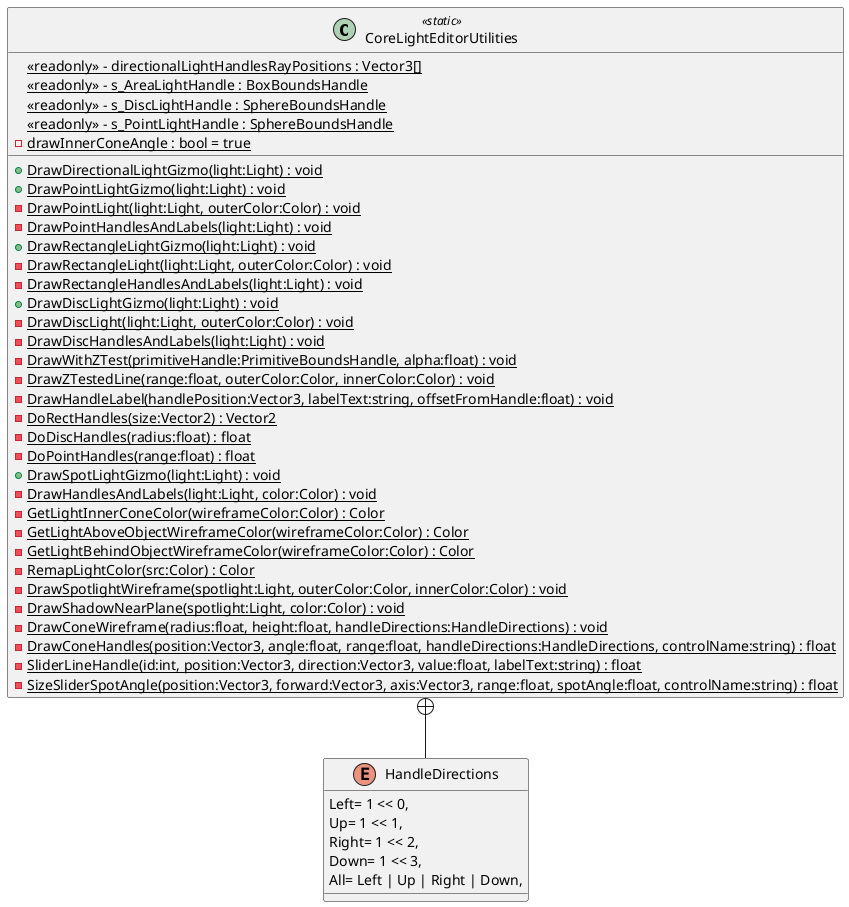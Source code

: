 @startuml
class CoreLightEditorUtilities <<static>> {
    {static} <<readonly>> - directionalLightHandlesRayPositions : Vector3[]
    + {static} DrawDirectionalLightGizmo(light:Light) : void
    + {static} DrawPointLightGizmo(light:Light) : void
    {static} - DrawPointLight(light:Light, outerColor:Color) : void
    {static} - DrawPointHandlesAndLabels(light:Light) : void
    + {static} DrawRectangleLightGizmo(light:Light) : void
    {static} - DrawRectangleLight(light:Light, outerColor:Color) : void
    {static} - DrawRectangleHandlesAndLabels(light:Light) : void
    + {static} DrawDiscLightGizmo(light:Light) : void
    {static} - DrawDiscLight(light:Light, outerColor:Color) : void
    {static} - DrawDiscHandlesAndLabels(light:Light) : void
    {static} - DrawWithZTest(primitiveHandle:PrimitiveBoundsHandle, alpha:float) : void
    {static} - DrawZTestedLine(range:float, outerColor:Color, innerColor:Color) : void
    {static} - DrawHandleLabel(handlePosition:Vector3, labelText:string, offsetFromHandle:float) : void
    {static} <<readonly>> - s_AreaLightHandle : BoxBoundsHandle
    {static} - DoRectHandles(size:Vector2) : Vector2
    {static} <<readonly>> - s_DiscLightHandle : SphereBoundsHandle
    {static} - DoDiscHandles(radius:float) : float
    {static} <<readonly>> - s_PointLightHandle : SphereBoundsHandle
    {static} - DoPointHandles(range:float) : float
    {static} - drawInnerConeAngle : bool = true
    + {static} DrawSpotLightGizmo(light:Light) : void
    {static} - DrawHandlesAndLabels(light:Light, color:Color) : void
    {static} - GetLightInnerConeColor(wireframeColor:Color) : Color
    {static} - GetLightAboveObjectWireframeColor(wireframeColor:Color) : Color
    {static} - GetLightBehindObjectWireframeColor(wireframeColor:Color) : Color
    {static} - RemapLightColor(src:Color) : Color
    {static} - DrawSpotlightWireframe(spotlight:Light, outerColor:Color, innerColor:Color) : void
    {static} - DrawShadowNearPlane(spotlight:Light, color:Color) : void
    {static} - DrawConeWireframe(radius:float, height:float, handleDirections:HandleDirections) : void
    {static} - DrawConeHandles(position:Vector3, angle:float, range:float, handleDirections:HandleDirections, controlName:string) : float
    {static} - SliderLineHandle(id:int, position:Vector3, direction:Vector3, value:float, labelText:string) : float
    {static} - SizeSliderSpotAngle(position:Vector3, forward:Vector3, axis:Vector3, range:float, spotAngle:float, controlName:string) : float
}
enum HandleDirections {
    Left= 1 << 0,
    Up= 1 << 1,
    Right= 1 << 2,
    Down= 1 << 3,
    All= Left | Up | Right | Down,
}
CoreLightEditorUtilities +-- HandleDirections
@enduml
